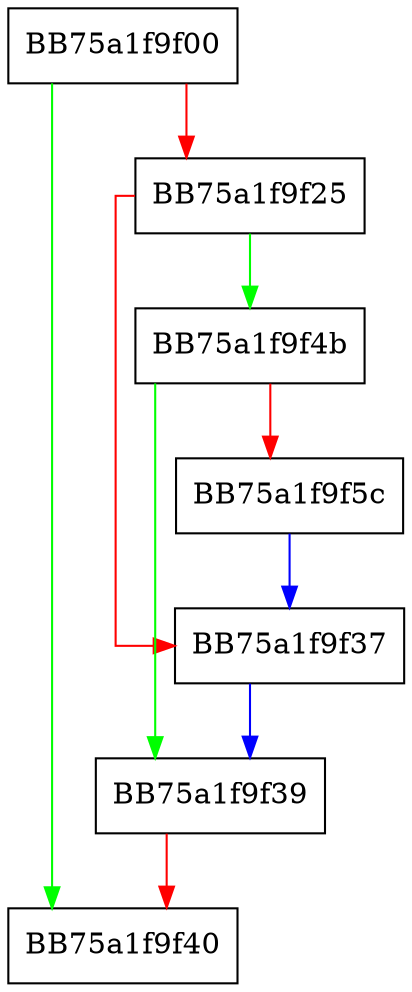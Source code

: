 digraph ScanLuaStandalone {
  node [shape="box"];
  graph [splines=ortho];
  BB75a1f9f00 -> BB75a1f9f40 [color="green"];
  BB75a1f9f00 -> BB75a1f9f25 [color="red"];
  BB75a1f9f25 -> BB75a1f9f4b [color="green"];
  BB75a1f9f25 -> BB75a1f9f37 [color="red"];
  BB75a1f9f37 -> BB75a1f9f39 [color="blue"];
  BB75a1f9f39 -> BB75a1f9f40 [color="red"];
  BB75a1f9f4b -> BB75a1f9f39 [color="green"];
  BB75a1f9f4b -> BB75a1f9f5c [color="red"];
  BB75a1f9f5c -> BB75a1f9f37 [color="blue"];
}